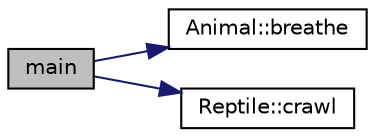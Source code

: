 digraph "main"
{
  edge [fontname="Helvetica",fontsize="10",labelfontname="Helvetica",labelfontsize="10"];
  node [fontname="Helvetica",fontsize="10",shape=record];
  rankdir="LR";
  Node1 [label="main",height=0.2,width=0.4,color="black", fillcolor="grey75", style="filled", fontcolor="black"];
  Node1 -> Node2 [color="midnightblue",fontsize="10",style="solid"];
  Node2 [label="Animal::breathe",height=0.2,width=0.4,color="black", fillcolor="white", style="filled",URL="$classAnimal.html#aa42d90cae6c72833565ed1af72585bad"];
  Node1 -> Node3 [color="midnightblue",fontsize="10",style="solid"];
  Node3 [label="Reptile::crawl",height=0.2,width=0.4,color="black", fillcolor="white", style="filled",URL="$classReptile.html#a7131e0e3fe121e20e3a37345ebeb6781"];
}
